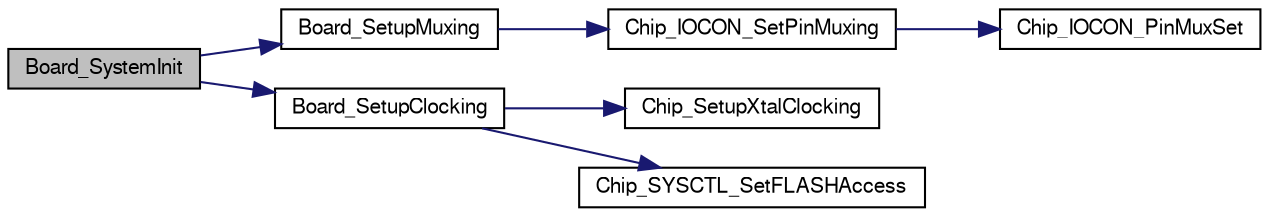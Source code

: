 digraph "Board_SystemInit"
{
  edge [fontname="FreeSans",fontsize="10",labelfontname="FreeSans",labelfontsize="10"];
  node [fontname="FreeSans",fontsize="10",shape=record];
  rankdir="LR";
  Node1 [label="Board_SystemInit",height=0.2,width=0.4,color="black", fillcolor="grey75", style="filled", fontcolor="black"];
  Node1 -> Node2 [color="midnightblue",fontsize="10",style="solid"];
  Node2 [label="Board_SetupMuxing",height=0.2,width=0.4,color="black", fillcolor="white", style="filled",URL="$group__BOARD__COMMON__API.html#ga8ac1dc465c66e1cc00f5ffd346904d97",tooltip="Setup pin multiplexer per board schematics. "];
  Node2 -> Node3 [color="midnightblue",fontsize="10",style="solid"];
  Node3 [label="Chip_IOCON_SetPinMuxing",height=0.2,width=0.4,color="black", fillcolor="white", style="filled",URL="$group__IOCON__17XX__40XX.html#gad97c96e401016cf296e6d20454f1c522",tooltip="Set all I/O Control pin muxing. "];
  Node3 -> Node4 [color="midnightblue",fontsize="10",style="solid"];
  Node4 [label="Chip_IOCON_PinMuxSet",height=0.2,width=0.4,color="black", fillcolor="white", style="filled",URL="$group__IOCON__17XX__40XX.html#ga5db68254cabb0d4cd4558d81557b77e4",tooltip="Sets I/O Control pin mux. "];
  Node1 -> Node5 [color="midnightblue",fontsize="10",style="solid"];
  Node5 [label="Board_SetupClocking",height=0.2,width=0.4,color="black", fillcolor="white", style="filled",URL="$group__BOARD__COMMON__API.html#gae417dc93d00f1a89f74220e569fac777",tooltip="Setup system clocking. "];
  Node5 -> Node6 [color="midnightblue",fontsize="10",style="solid"];
  Node6 [label="Chip_SetupXtalClocking",height=0.2,width=0.4,color="black", fillcolor="white", style="filled",URL="$group__SUPPORT__17XX__40XX__FUNC.html#ga18737e4a022570724c77c5cdea9c0258",tooltip="Clock and PLL initialization based on the external oscillator. "];
  Node5 -> Node7 [color="midnightblue",fontsize="10",style="solid"];
  Node7 [label="Chip_SYSCTL_SetFLASHAccess",height=0.2,width=0.4,color="black", fillcolor="white", style="filled",URL="$group__SYSCTL__17XX__40XX.html#gacaea88993f709565eb0166779426b6d8",tooltip="Set FLASH memory access time in clocks. "];
}
